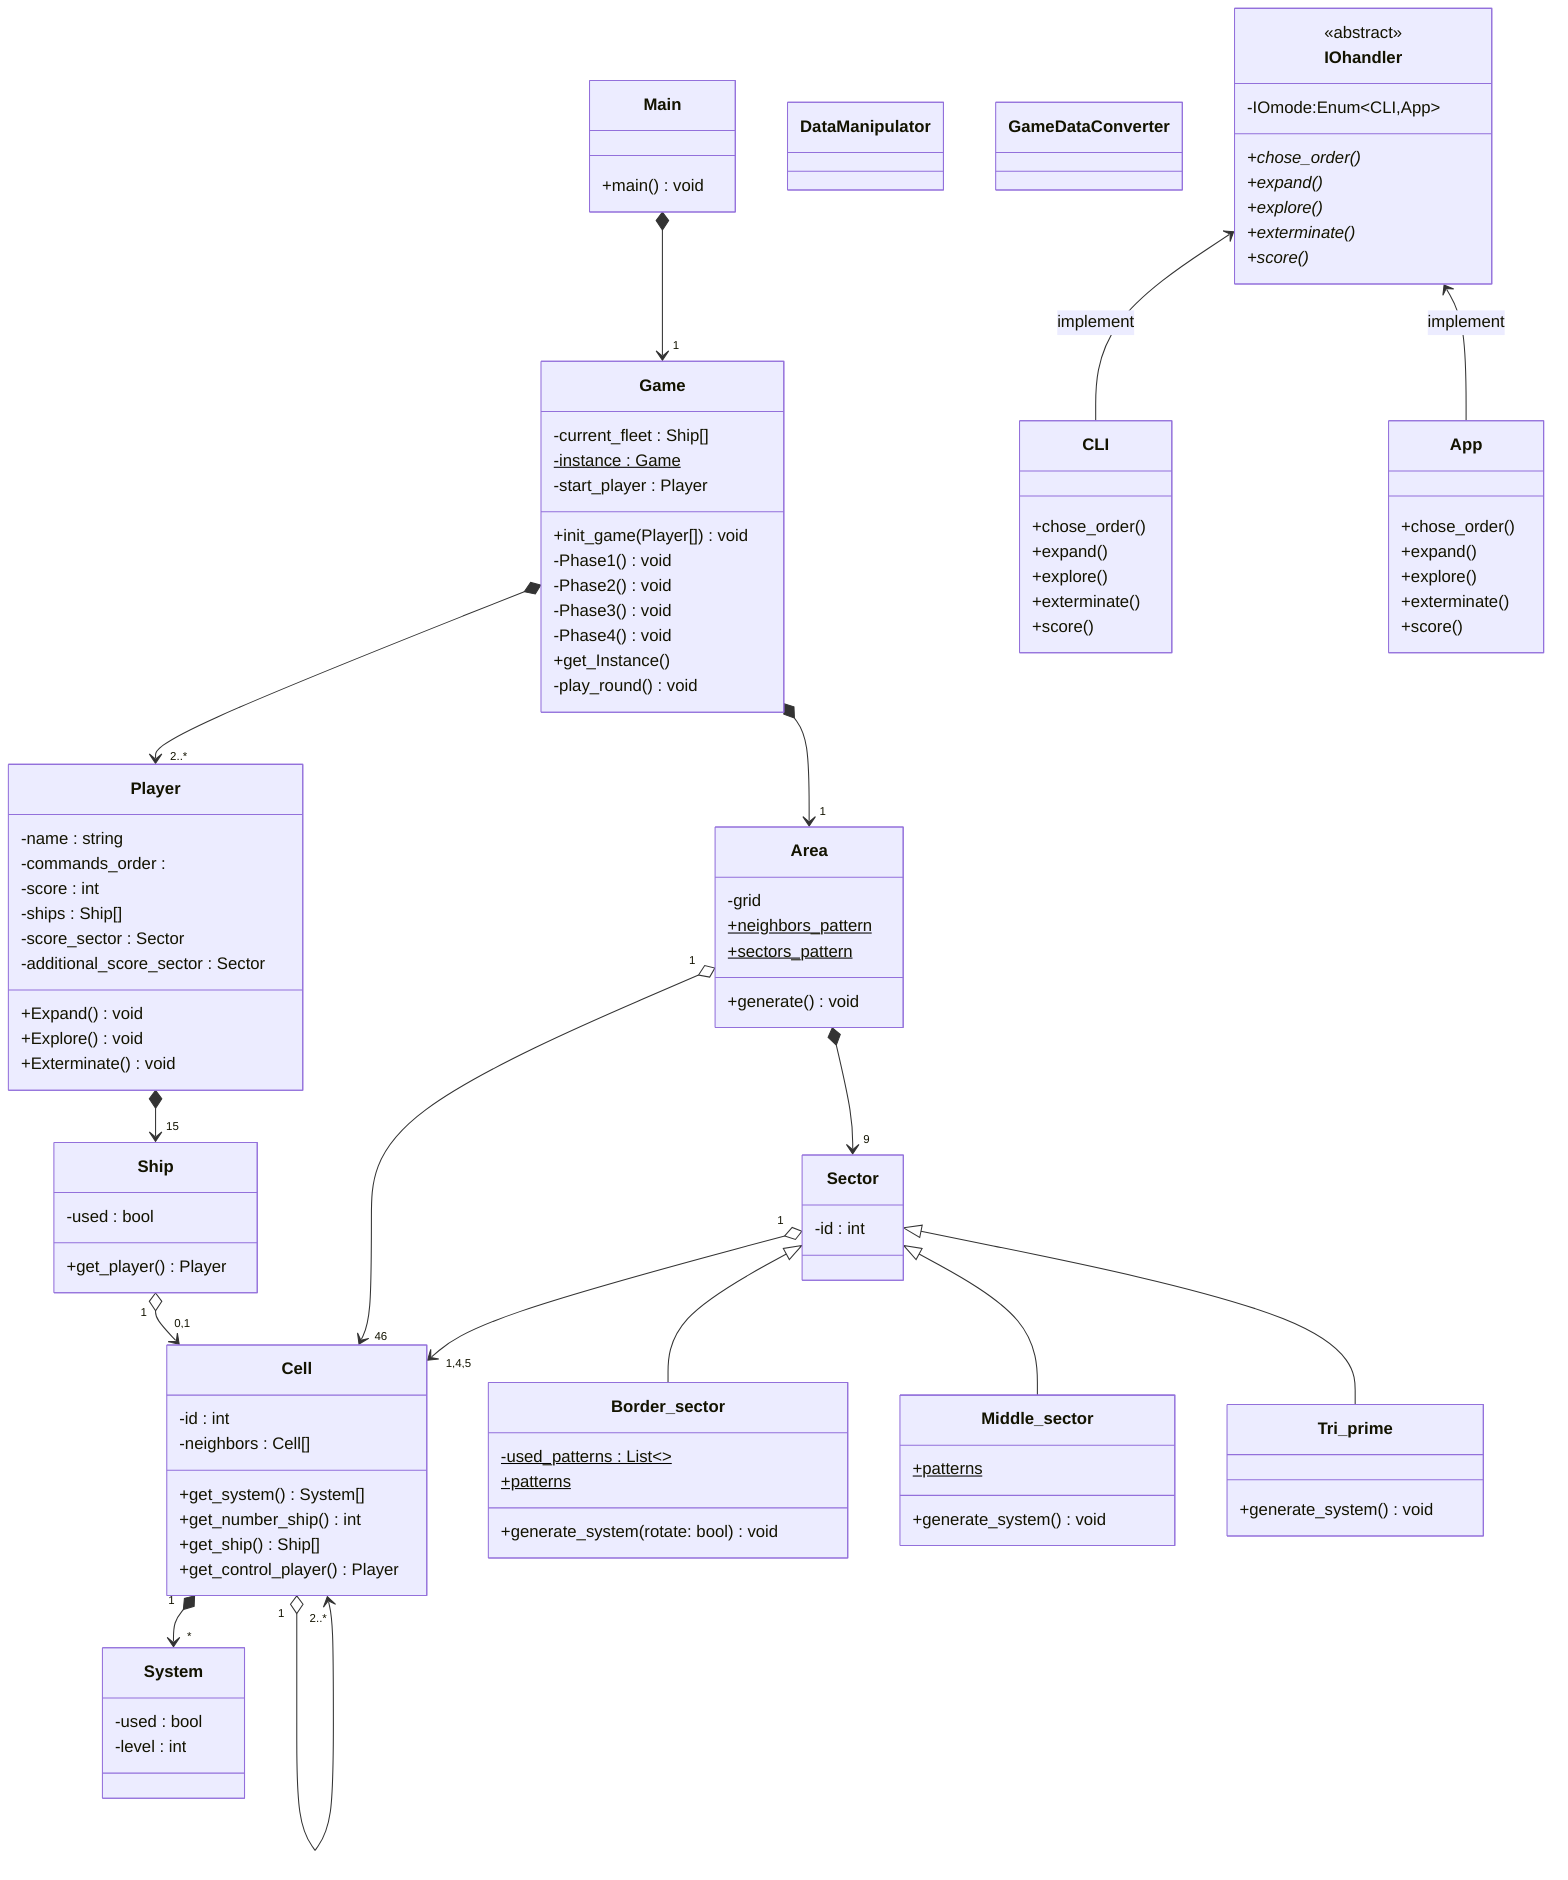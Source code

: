 classDiagram
    class Main {
        +main() void
    }
    class DataManipulator {
    }
    class GameDataConverter {

    }

    class Game {
        +init_game(Player[]) void
        -current_fleet : Ship[]
        -Phase1() void
        -Phase2() void
        -Phase3() void
        -Phase4() void
        %% phase 4 pour la phase de score
        +get_Instance()
        -instance : Game$
        -play_round() void
        -start_player : Player
    }
    class Player {
        -name : string
        -commands_order :
        -score : int
        %% je sais pas quoi mettre en type
        -ships : Ship[]
        -score_sector : Sector
        -additional_score_sector : Sector
        +Expand() void
        +Explore() void
        +Exterminate() void
    }
    class Area {
        -grid
        +neighbors_pattern$
        +sectors_pattern$
        +generate() void
    }
    class Sector {
        -id : int
    }
    class Border_sector {
        -used_patterns : List~~$
        +patterns$
        +generate_system(rotate: bool) void
    }
    class Middle_sector {
        +patterns$
        +generate_system() void
        %% se rotate aléatoirement
    }
    class Tri_prime {
        +generate_system() void
    }
    class System {
        -used : bool
        -level : int
    }
    class Ship {
        -used : bool
        +get_player() Player
    }
    class Cell {
        -id : int
        -neighbors : Cell[]
        +get_system() System[]
        +get_number_ship() int
        +get_ship() Ship[]
        +get_control_player() Player
    }

    Game *--> "2..*" Player
    Game *--> "1" Area
    Main *--> "1" Game
    Area "1" o--> "46" Cell
    Sector "1" o--> "1,4,5" Cell
    Sector <|-- Border_sector
    Sector <|-- Middle_sector
    Sector <|-- Tri_prime
    Cell "1" *--> "*" System
    Player *--> "15" Ship
    Area *--> "9" Sector
    Ship "1" o--> "0,1" Cell
    Cell "1" o--> "2..*" Cell

    class IOhandler {
        <<abstract>>
        -IOmode:Enum~CLI,App~
        +chose_order()*
        +expand()*
        +explore()*
        +exterminate()*
        +score()*
    }
    class CLI {
        +chose_order()
        +expand()
        +explore()
        +exterminate()
        +score()
    }
    class App {
        +chose_order()
        +expand()
        +explore()
        +exterminate()
        +score()
    }
    IOhandler <-- CLI : implement
    IOhandler <-- App : implement